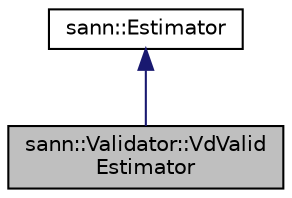 digraph "sann::Validator::VdValidEstimator"
{
  edge [fontname="Helvetica",fontsize="10",labelfontname="Helvetica",labelfontsize="10"];
  node [fontname="Helvetica",fontsize="10",shape=record];
  Node2 [label="sann::Validator::VdValid\lEstimator",height=0.2,width=0.4,color="black", fillcolor="grey75", style="filled", fontcolor="black"];
  Node3 -> Node2 [dir="back",color="midnightblue",fontsize="10",style="solid",fontname="Helvetica"];
  Node3 [label="sann::Estimator",height=0.2,width=0.4,color="black", fillcolor="white", style="filled",URL="$classsann_1_1Estimator.html"];
}
